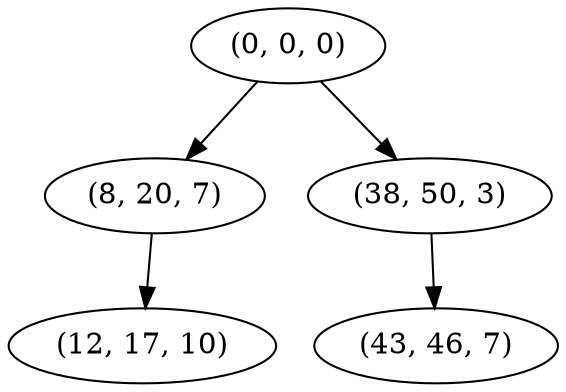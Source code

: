 digraph tree {
    "(0, 0, 0)";
    "(8, 20, 7)";
    "(12, 17, 10)";
    "(38, 50, 3)";
    "(43, 46, 7)";
    "(0, 0, 0)" -> "(8, 20, 7)";
    "(0, 0, 0)" -> "(38, 50, 3)";
    "(8, 20, 7)" -> "(12, 17, 10)";
    "(38, 50, 3)" -> "(43, 46, 7)";
}
